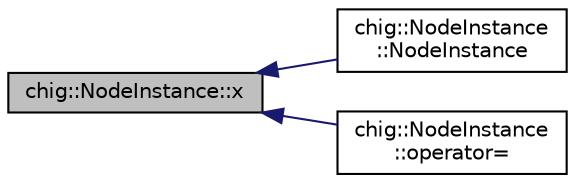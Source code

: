 digraph "chig::NodeInstance::x"
{
 // INTERACTIVE_SVG=YES
  edge [fontname="Helvetica",fontsize="10",labelfontname="Helvetica",labelfontsize="10"];
  node [fontname="Helvetica",fontsize="10",shape=record];
  rankdir="LR";
  Node56 [label="chig::NodeInstance::x",height=0.2,width=0.4,color="black", fillcolor="grey75", style="filled", fontcolor="black"];
  Node56 -> Node57 [dir="back",color="midnightblue",fontsize="10",style="solid",fontname="Helvetica"];
  Node57 [label="chig::NodeInstance\l::NodeInstance",height=0.2,width=0.4,color="black", fillcolor="white", style="filled",URL="$structchig_1_1NodeInstance.html#a2b736c092e6c31e19e2ed9b5be1fc6ec",tooltip="Copy constructor. "];
  Node56 -> Node58 [dir="back",color="midnightblue",fontsize="10",style="solid",fontname="Helvetica"];
  Node58 [label="chig::NodeInstance\l::operator=",height=0.2,width=0.4,color="black", fillcolor="white", style="filled",URL="$structchig_1_1NodeInstance.html#a3c1b4ddc0c288cbacf6e4aaa7810a349",tooltip="Copy assignment operator. "];
}
